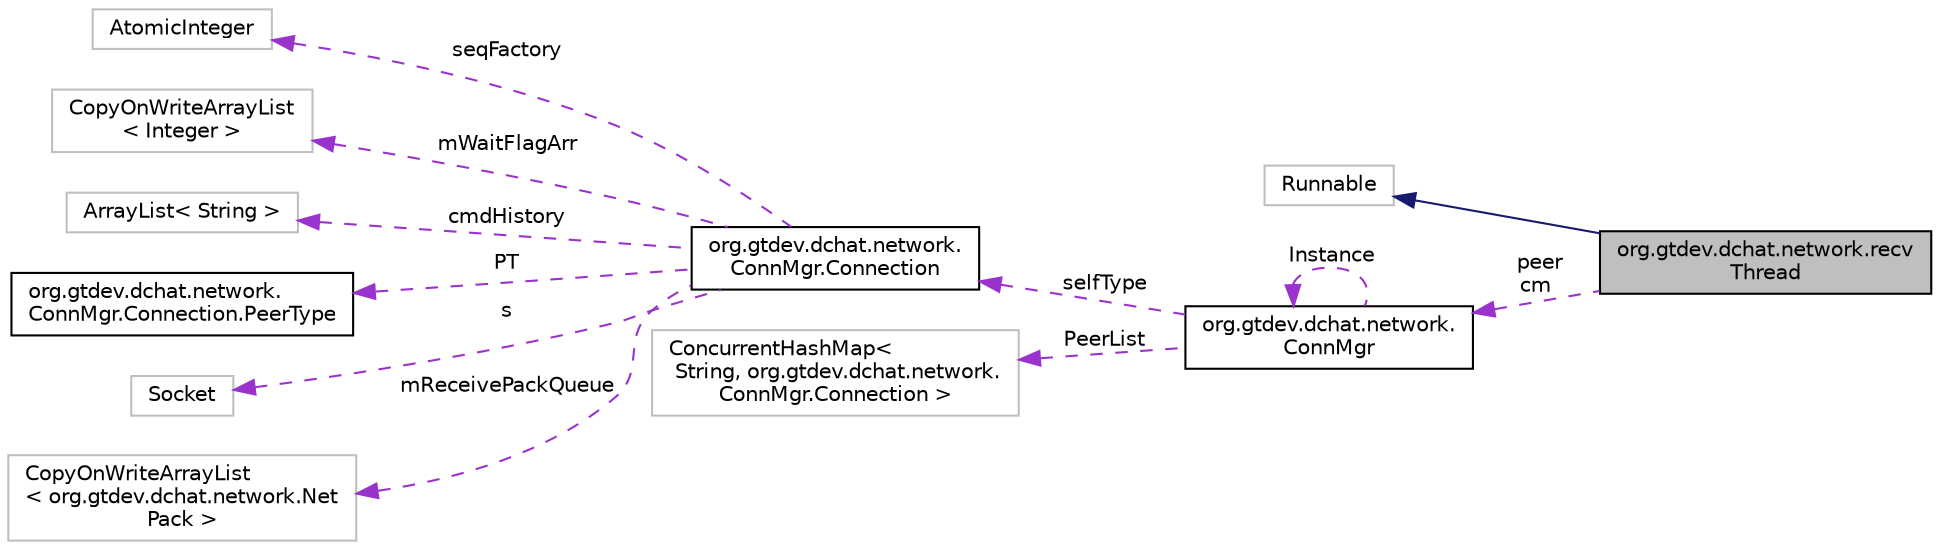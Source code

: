 digraph "org.gtdev.dchat.network.recvThread"
{
  edge [fontname="Helvetica",fontsize="10",labelfontname="Helvetica",labelfontsize="10"];
  node [fontname="Helvetica",fontsize="10",shape=record];
  rankdir="LR";
  Node2 [label="org.gtdev.dchat.network.recv\lThread",height=0.2,width=0.4,color="black", fillcolor="grey75", style="filled", fontcolor="black"];
  Node3 -> Node2 [dir="back",color="midnightblue",fontsize="10",style="solid",fontname="Helvetica"];
  Node3 [label="Runnable",height=0.2,width=0.4,color="grey75", fillcolor="white", style="filled"];
  Node4 -> Node2 [dir="back",color="darkorchid3",fontsize="10",style="dashed",label=" peer\ncm" ,fontname="Helvetica"];
  Node4 [label="org.gtdev.dchat.network.\lConnMgr",height=0.2,width=0.4,color="black", fillcolor="white", style="filled",URL="$classorg_1_1gtdev_1_1dchat_1_1network_1_1ConnMgr.html"];
  Node4 -> Node4 [dir="back",color="darkorchid3",fontsize="10",style="dashed",label=" Instance" ,fontname="Helvetica"];
  Node5 -> Node4 [dir="back",color="darkorchid3",fontsize="10",style="dashed",label=" selfType" ,fontname="Helvetica"];
  Node5 [label="org.gtdev.dchat.network.\lConnMgr.Connection",height=0.2,width=0.4,color="black", fillcolor="white", style="filled",URL="$classorg_1_1gtdev_1_1dchat_1_1network_1_1ConnMgr_1_1Connection.html"];
  Node6 -> Node5 [dir="back",color="darkorchid3",fontsize="10",style="dashed",label=" seqFactory" ,fontname="Helvetica"];
  Node6 [label="AtomicInteger",height=0.2,width=0.4,color="grey75", fillcolor="white", style="filled"];
  Node7 -> Node5 [dir="back",color="darkorchid3",fontsize="10",style="dashed",label=" mWaitFlagArr" ,fontname="Helvetica"];
  Node7 [label="CopyOnWriteArrayList\l\< Integer \>",height=0.2,width=0.4,color="grey75", fillcolor="white", style="filled"];
  Node8 -> Node5 [dir="back",color="darkorchid3",fontsize="10",style="dashed",label=" cmdHistory" ,fontname="Helvetica"];
  Node8 [label="ArrayList\< String \>",height=0.2,width=0.4,color="grey75", fillcolor="white", style="filled"];
  Node9 -> Node5 [dir="back",color="darkorchid3",fontsize="10",style="dashed",label=" PT" ,fontname="Helvetica"];
  Node9 [label="org.gtdev.dchat.network.\lConnMgr.Connection.PeerType",height=0.2,width=0.4,color="black", fillcolor="white", style="filled",URL="$enumorg_1_1gtdev_1_1dchat_1_1network_1_1ConnMgr_1_1Connection_1_1PeerType.html"];
  Node10 -> Node5 [dir="back",color="darkorchid3",fontsize="10",style="dashed",label=" s" ,fontname="Helvetica"];
  Node10 [label="Socket",height=0.2,width=0.4,color="grey75", fillcolor="white", style="filled"];
  Node11 -> Node5 [dir="back",color="darkorchid3",fontsize="10",style="dashed",label=" mReceivePackQueue" ,fontname="Helvetica"];
  Node11 [label="CopyOnWriteArrayList\l\< org.gtdev.dchat.network.Net\lPack \>",height=0.2,width=0.4,color="grey75", fillcolor="white", style="filled"];
  Node12 -> Node4 [dir="back",color="darkorchid3",fontsize="10",style="dashed",label=" PeerList" ,fontname="Helvetica"];
  Node12 [label="ConcurrentHashMap\<\l String, org.gtdev.dchat.network.\lConnMgr.Connection \>",height=0.2,width=0.4,color="grey75", fillcolor="white", style="filled"];
}
